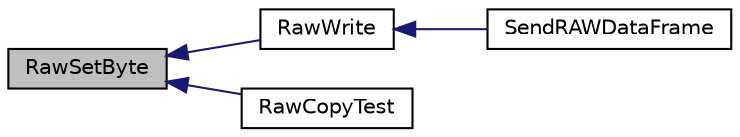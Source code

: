 digraph "RawSetByte"
{
  edge [fontname="Helvetica",fontsize="10",labelfontname="Helvetica",labelfontsize="10"];
  node [fontname="Helvetica",fontsize="10",shape=record];
  rankdir="LR";
  Node1 [label="RawSetByte",height=0.2,width=0.4,color="black", fillcolor="grey75", style="filled", fontcolor="black"];
  Node1 -> Node2 [dir="back",color="midnightblue",fontsize="10",style="solid"];
  Node2 [label="RawWrite",height=0.2,width=0.4,color="black", fillcolor="white", style="filled",URL="$_w_f_driver_raw_8c.html#ac4a89b408bc2f5fb46f6b3def54a5270"];
  Node2 -> Node3 [dir="back",color="midnightblue",fontsize="10",style="solid"];
  Node3 [label="SendRAWDataFrame",height=0.2,width=0.4,color="black", fillcolor="white", style="filled",URL="$_w_f_driver_raw_8c.html#ab3fe180f412b7b947ea503780d308724"];
  Node1 -> Node4 [dir="back",color="midnightblue",fontsize="10",style="solid"];
  Node4 [label="RawCopyTest",height=0.2,width=0.4,color="black", fillcolor="white", style="filled",URL="$_w_f_driver_raw__24_g_8c.html#a3e48c54b766e1acf33c56d43e6507aeb"];
}
